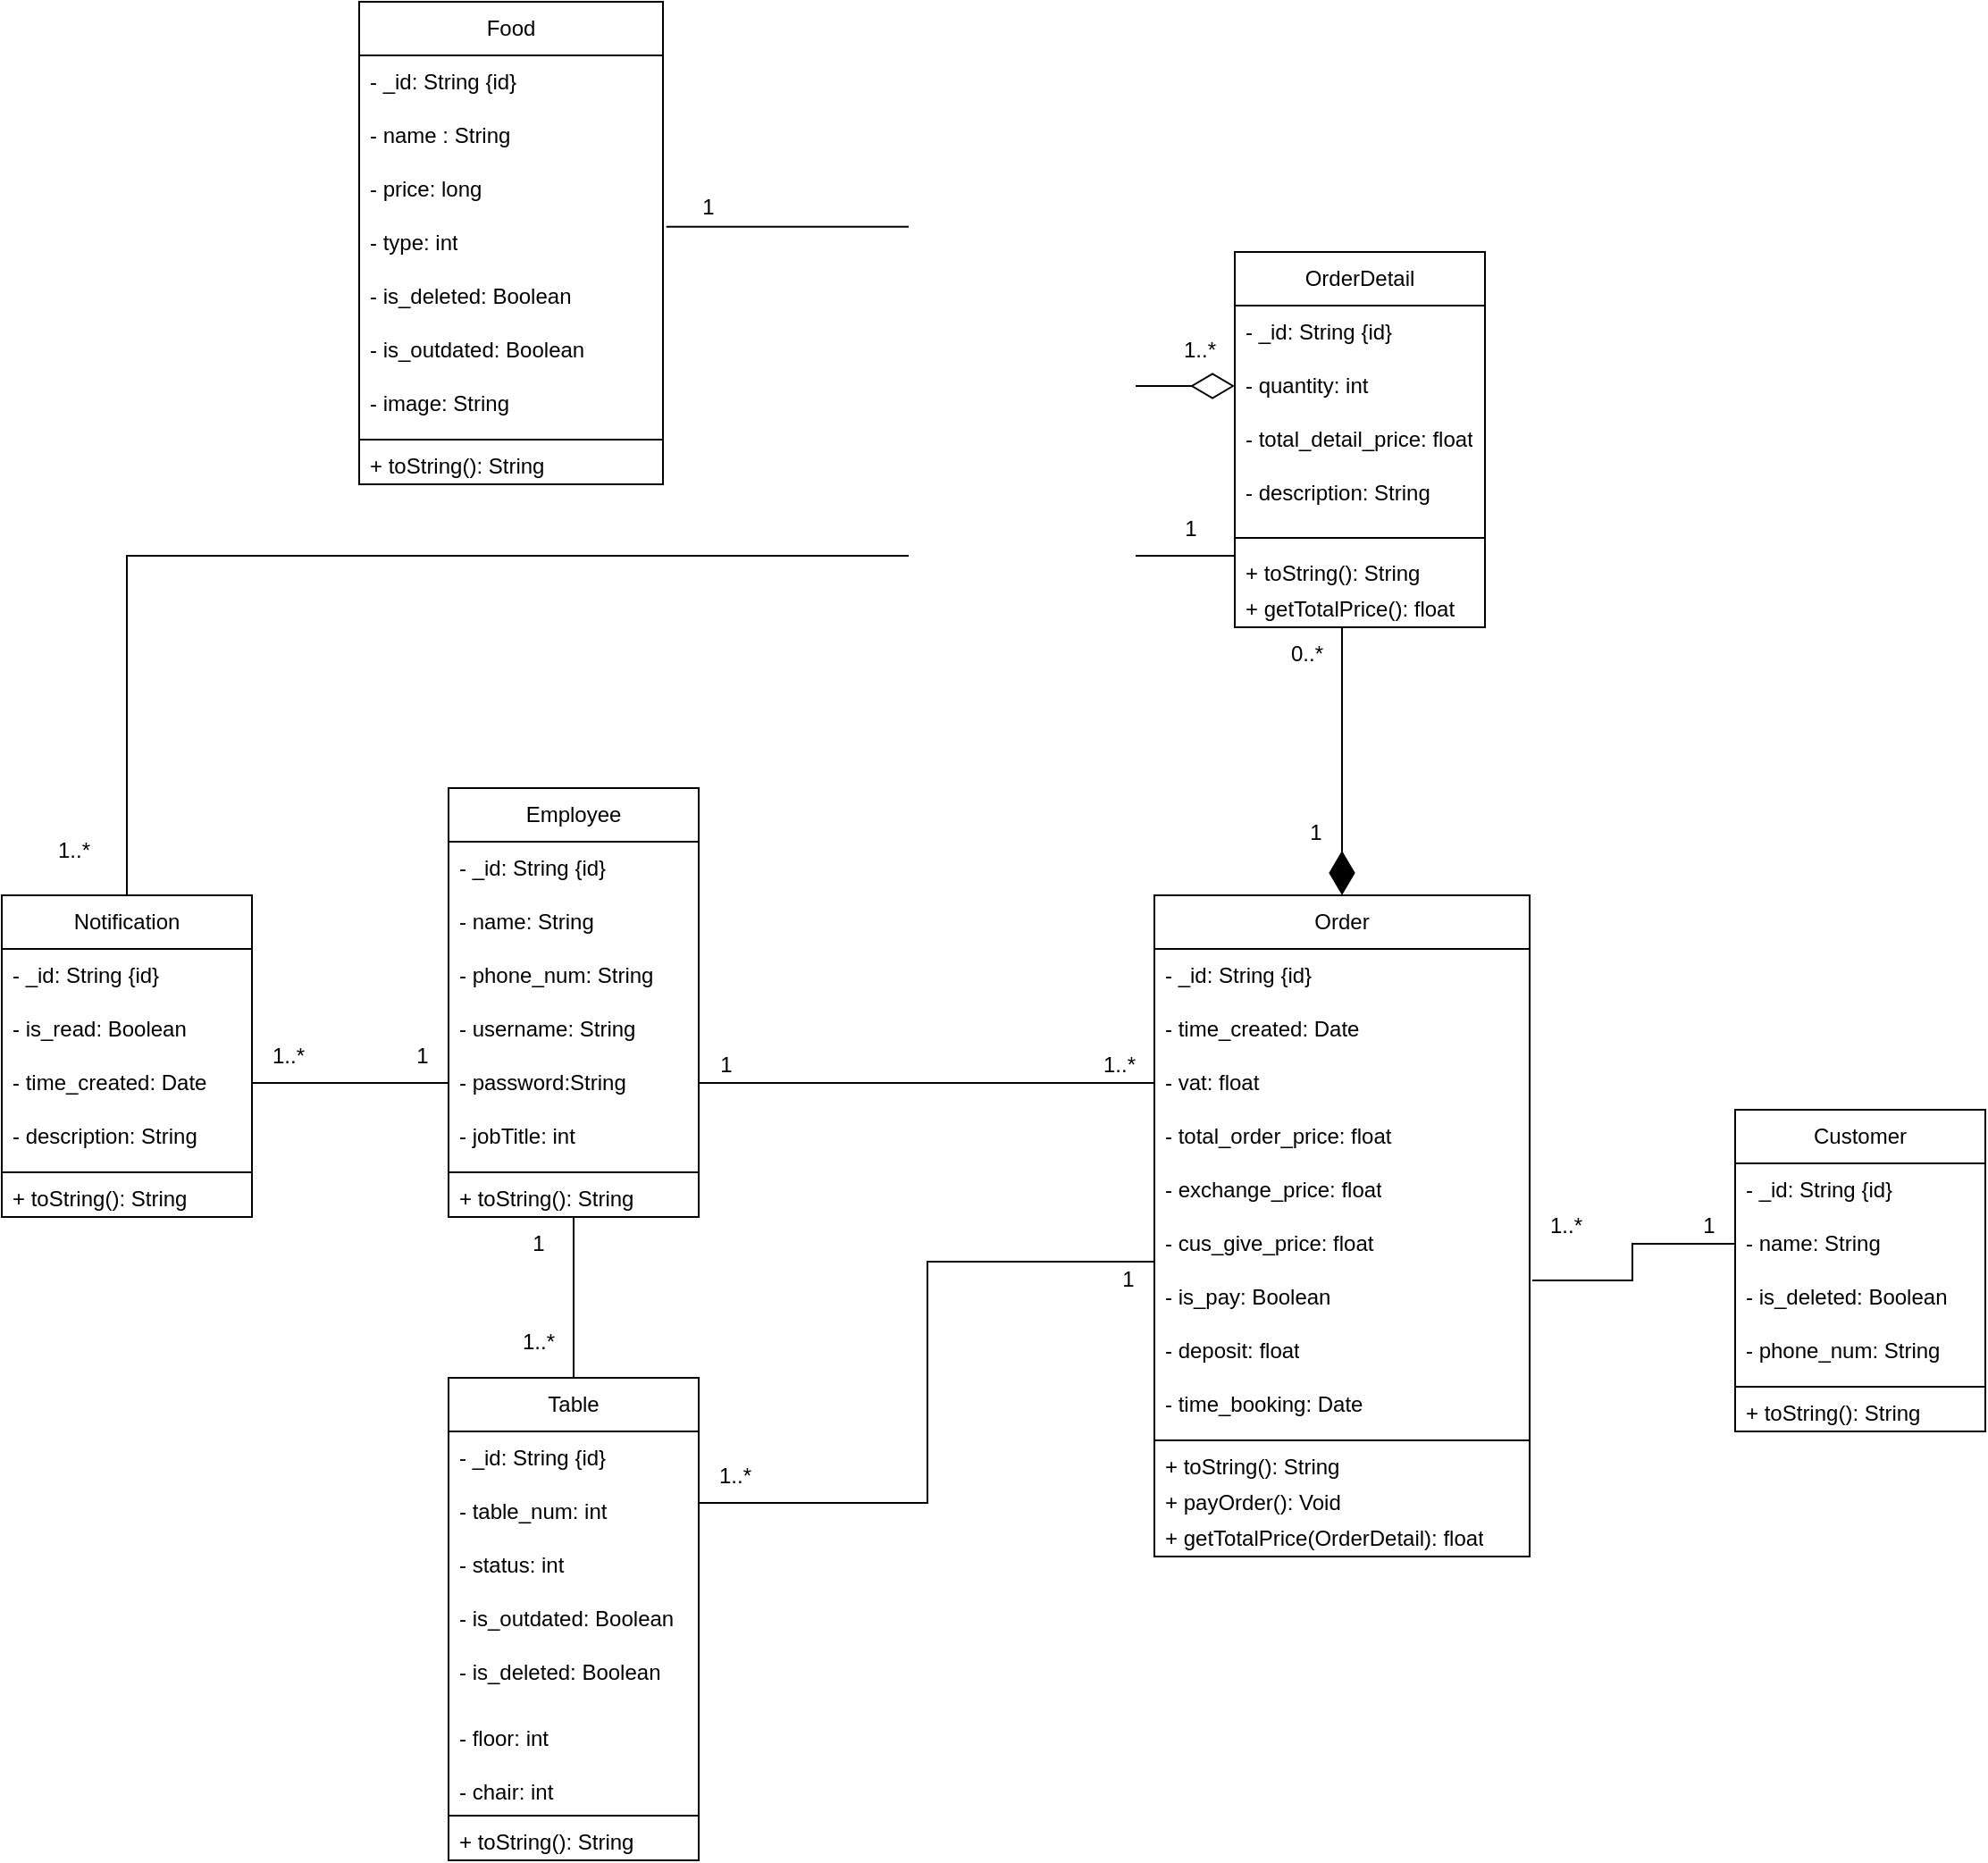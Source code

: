 <mxfile version="21.3.2" type="github">
  <diagram id="MoB5xcONRTag6QHiS8JQ" name="Trang-1">
    <mxGraphModel dx="1809" dy="1681" grid="1" gridSize="10" guides="1" tooltips="1" connect="1" arrows="1" fold="1" page="1" pageScale="1" pageWidth="827" pageHeight="1169" math="0" shadow="0">
      <root>
        <mxCell id="0" />
        <mxCell id="1" parent="0" />
        <mxCell id="XZR0W7OCzgFN0sy-33Ag-143" value="Employee" style="swimlane;fontStyle=0;childLayout=stackLayout;horizontal=1;startSize=30;horizontalStack=0;resizeParent=1;resizeParentMax=0;resizeLast=0;collapsible=1;marginBottom=0;whiteSpace=wrap;html=1;" parent="1" vertex="1">
          <mxGeometry x="-150" y="390" width="140" height="240" as="geometry" />
        </mxCell>
        <mxCell id="rQ49Np6XflU9lSzwcPp8-16" value="- _id: String {id}" style="text;strokeColor=none;fillColor=none;align=left;verticalAlign=middle;spacingLeft=4;spacingRight=4;overflow=hidden;points=[[0,0.5],[1,0.5]];portConstraint=eastwest;rotatable=0;whiteSpace=wrap;html=1;" parent="XZR0W7OCzgFN0sy-33Ag-143" vertex="1">
          <mxGeometry y="30" width="140" height="30" as="geometry" />
        </mxCell>
        <mxCell id="XZR0W7OCzgFN0sy-33Ag-144" value="- name: String" style="text;strokeColor=none;fillColor=none;align=left;verticalAlign=middle;spacingLeft=4;spacingRight=4;overflow=hidden;points=[[0,0.5],[1,0.5]];portConstraint=eastwest;rotatable=0;whiteSpace=wrap;html=1;" parent="XZR0W7OCzgFN0sy-33Ag-143" vertex="1">
          <mxGeometry y="60" width="140" height="30" as="geometry" />
        </mxCell>
        <mxCell id="XZR0W7OCzgFN0sy-33Ag-145" value="- phone_num: String" style="text;strokeColor=none;fillColor=none;align=left;verticalAlign=middle;spacingLeft=4;spacingRight=4;overflow=hidden;points=[[0,0.5],[1,0.5]];portConstraint=eastwest;rotatable=0;whiteSpace=wrap;html=1;" parent="XZR0W7OCzgFN0sy-33Ag-143" vertex="1">
          <mxGeometry y="90" width="140" height="30" as="geometry" />
        </mxCell>
        <mxCell id="XZR0W7OCzgFN0sy-33Ag-146" value="- username: String" style="text;strokeColor=none;fillColor=none;align=left;verticalAlign=middle;spacingLeft=4;spacingRight=4;overflow=hidden;points=[[0,0.5],[1,0.5]];portConstraint=eastwest;rotatable=0;whiteSpace=wrap;html=1;" parent="XZR0W7OCzgFN0sy-33Ag-143" vertex="1">
          <mxGeometry y="120" width="140" height="30" as="geometry" />
        </mxCell>
        <mxCell id="XZR0W7OCzgFN0sy-33Ag-147" value="- password:String" style="text;strokeColor=none;fillColor=none;align=left;verticalAlign=middle;spacingLeft=4;spacingRight=4;overflow=hidden;points=[[0,0.5],[1,0.5]];portConstraint=eastwest;rotatable=0;whiteSpace=wrap;html=1;" parent="XZR0W7OCzgFN0sy-33Ag-143" vertex="1">
          <mxGeometry y="150" width="140" height="30" as="geometry" />
        </mxCell>
        <mxCell id="XZR0W7OCzgFN0sy-33Ag-148" value="- jobTitle: int" style="text;strokeColor=none;fillColor=none;align=left;verticalAlign=middle;spacingLeft=4;spacingRight=4;overflow=hidden;points=[[0,0.5],[1,0.5]];portConstraint=eastwest;rotatable=0;whiteSpace=wrap;html=1;" parent="XZR0W7OCzgFN0sy-33Ag-143" vertex="1">
          <mxGeometry y="180" width="140" height="30" as="geometry" />
        </mxCell>
        <mxCell id="XZR0W7OCzgFN0sy-33Ag-149" value="" style="line;html=1;strokeWidth=1;align=left;verticalAlign=middle;spacingTop=-1;spacingLeft=3;spacingRight=3;rotatable=0;labelPosition=right;points=[];portConstraint=eastwest;" parent="XZR0W7OCzgFN0sy-33Ag-143" vertex="1">
          <mxGeometry y="210" width="140" height="10" as="geometry" />
        </mxCell>
        <mxCell id="rQ49Np6XflU9lSzwcPp8-10" value="+ toString(): String" style="text;strokeColor=none;fillColor=none;align=left;verticalAlign=middle;spacingLeft=4;spacingRight=4;overflow=hidden;points=[[0,0.5],[1,0.5]];portConstraint=eastwest;rotatable=0;whiteSpace=wrap;html=1;" parent="XZR0W7OCzgFN0sy-33Ag-143" vertex="1">
          <mxGeometry y="220" width="140" height="20" as="geometry" />
        </mxCell>
        <mxCell id="XZR0W7OCzgFN0sy-33Ag-150" value="Food" style="swimlane;fontStyle=0;childLayout=stackLayout;horizontal=1;startSize=30;horizontalStack=0;resizeParent=1;resizeParentMax=0;resizeLast=0;collapsible=1;marginBottom=0;whiteSpace=wrap;html=1;" parent="1" vertex="1">
          <mxGeometry x="-200" y="-50" width="170" height="270" as="geometry" />
        </mxCell>
        <mxCell id="rQ49Np6XflU9lSzwcPp8-1" value="- _id: String {id}" style="text;strokeColor=none;fillColor=none;align=left;verticalAlign=middle;spacingLeft=4;spacingRight=4;overflow=hidden;points=[[0,0.5],[1,0.5]];portConstraint=eastwest;rotatable=0;whiteSpace=wrap;html=1;" parent="XZR0W7OCzgFN0sy-33Ag-150" vertex="1">
          <mxGeometry y="30" width="170" height="30" as="geometry" />
        </mxCell>
        <mxCell id="XZR0W7OCzgFN0sy-33Ag-151" value="- name : String" style="text;strokeColor=none;fillColor=none;align=left;verticalAlign=middle;spacingLeft=4;spacingRight=4;overflow=hidden;points=[[0,0.5],[1,0.5]];portConstraint=eastwest;rotatable=0;whiteSpace=wrap;html=1;" parent="XZR0W7OCzgFN0sy-33Ag-150" vertex="1">
          <mxGeometry y="60" width="170" height="30" as="geometry" />
        </mxCell>
        <mxCell id="XZR0W7OCzgFN0sy-33Ag-152" value="- price: long" style="text;strokeColor=none;fillColor=none;align=left;verticalAlign=middle;spacingLeft=4;spacingRight=4;overflow=hidden;points=[[0,0.5],[1,0.5]];portConstraint=eastwest;rotatable=0;whiteSpace=wrap;html=1;" parent="XZR0W7OCzgFN0sy-33Ag-150" vertex="1">
          <mxGeometry y="90" width="170" height="30" as="geometry" />
        </mxCell>
        <mxCell id="XZR0W7OCzgFN0sy-33Ag-153" value="- type: int" style="text;strokeColor=none;fillColor=none;align=left;verticalAlign=middle;spacingLeft=4;spacingRight=4;overflow=hidden;points=[[0,0.5],[1,0.5]];portConstraint=eastwest;rotatable=0;whiteSpace=wrap;html=1;" parent="XZR0W7OCzgFN0sy-33Ag-150" vertex="1">
          <mxGeometry y="120" width="170" height="30" as="geometry" />
        </mxCell>
        <mxCell id="YGlCRlCCzblNyrzCv9jm-4" value="- is_deleted: Boolean&lt;br&gt;" style="text;strokeColor=none;fillColor=none;align=left;verticalAlign=middle;spacingLeft=4;spacingRight=4;overflow=hidden;points=[[0,0.5],[1,0.5]];portConstraint=eastwest;rotatable=0;whiteSpace=wrap;html=1;" vertex="1" parent="XZR0W7OCzgFN0sy-33Ag-150">
          <mxGeometry y="150" width="170" height="30" as="geometry" />
        </mxCell>
        <mxCell id="YGlCRlCCzblNyrzCv9jm-3" value="- is_outdated: Boolean" style="text;strokeColor=none;fillColor=none;align=left;verticalAlign=middle;spacingLeft=4;spacingRight=4;overflow=hidden;points=[[0,0.5],[1,0.5]];portConstraint=eastwest;rotatable=0;whiteSpace=wrap;html=1;" vertex="1" parent="XZR0W7OCzgFN0sy-33Ag-150">
          <mxGeometry y="180" width="170" height="30" as="geometry" />
        </mxCell>
        <mxCell id="XZR0W7OCzgFN0sy-33Ag-154" value="- image: String" style="text;strokeColor=none;fillColor=none;align=left;verticalAlign=middle;spacingLeft=4;spacingRight=4;overflow=hidden;points=[[0,0.5],[1,0.5]];portConstraint=eastwest;rotatable=0;whiteSpace=wrap;html=1;" parent="XZR0W7OCzgFN0sy-33Ag-150" vertex="1">
          <mxGeometry y="210" width="170" height="30" as="geometry" />
        </mxCell>
        <mxCell id="XZR0W7OCzgFN0sy-33Ag-156" value="" style="line;html=1;strokeWidth=1;align=left;verticalAlign=middle;spacingTop=-1;spacingLeft=3;spacingRight=3;rotatable=0;labelPosition=right;points=[];portConstraint=eastwest;" parent="XZR0W7OCzgFN0sy-33Ag-150" vertex="1">
          <mxGeometry y="240" width="170" height="10" as="geometry" />
        </mxCell>
        <mxCell id="rQ49Np6XflU9lSzwcPp8-2" value="+ toString(): String" style="text;strokeColor=none;fillColor=none;align=left;verticalAlign=middle;spacingLeft=4;spacingRight=4;overflow=hidden;points=[[0,0.5],[1,0.5]];portConstraint=eastwest;rotatable=0;whiteSpace=wrap;html=1;" parent="XZR0W7OCzgFN0sy-33Ag-150" vertex="1">
          <mxGeometry y="250" width="170" height="20" as="geometry" />
        </mxCell>
        <mxCell id="XZR0W7OCzgFN0sy-33Ag-157" value="Order" style="swimlane;fontStyle=0;childLayout=stackLayout;horizontal=1;startSize=30;horizontalStack=0;resizeParent=1;resizeParentMax=0;resizeLast=0;collapsible=1;marginBottom=0;whiteSpace=wrap;html=1;" parent="1" vertex="1">
          <mxGeometry x="245" y="450" width="210" height="370" as="geometry" />
        </mxCell>
        <mxCell id="rQ49Np6XflU9lSzwcPp8-17" value="- _id: String {id}" style="text;strokeColor=none;fillColor=none;align=left;verticalAlign=middle;spacingLeft=4;spacingRight=4;overflow=hidden;points=[[0,0.5],[1,0.5]];portConstraint=eastwest;rotatable=0;whiteSpace=wrap;html=1;" parent="XZR0W7OCzgFN0sy-33Ag-157" vertex="1">
          <mxGeometry y="30" width="210" height="30" as="geometry" />
        </mxCell>
        <mxCell id="XZR0W7OCzgFN0sy-33Ag-158" value="- time_created: Date" style="text;strokeColor=none;fillColor=none;align=left;verticalAlign=middle;spacingLeft=4;spacingRight=4;overflow=hidden;points=[[0,0.5],[1,0.5]];portConstraint=eastwest;rotatable=0;whiteSpace=wrap;html=1;" parent="XZR0W7OCzgFN0sy-33Ag-157" vertex="1">
          <mxGeometry y="60" width="210" height="30" as="geometry" />
        </mxCell>
        <mxCell id="XZR0W7OCzgFN0sy-33Ag-159" value="- vat: float" style="text;strokeColor=none;fillColor=none;align=left;verticalAlign=middle;spacingLeft=4;spacingRight=4;overflow=hidden;points=[[0,0.5],[1,0.5]];portConstraint=eastwest;rotatable=0;whiteSpace=wrap;html=1;" parent="XZR0W7OCzgFN0sy-33Ag-157" vertex="1">
          <mxGeometry y="90" width="210" height="30" as="geometry" />
        </mxCell>
        <mxCell id="XZR0W7OCzgFN0sy-33Ag-160" value="- total_order_price: float" style="text;strokeColor=none;fillColor=none;align=left;verticalAlign=middle;spacingLeft=4;spacingRight=4;overflow=hidden;points=[[0,0.5],[1,0.5]];portConstraint=eastwest;rotatable=0;whiteSpace=wrap;html=1;" parent="XZR0W7OCzgFN0sy-33Ag-157" vertex="1">
          <mxGeometry y="120" width="210" height="30" as="geometry" />
        </mxCell>
        <mxCell id="XZR0W7OCzgFN0sy-33Ag-161" value="- exchange_price: float" style="text;strokeColor=none;fillColor=none;align=left;verticalAlign=middle;spacingLeft=4;spacingRight=4;overflow=hidden;points=[[0,0.5],[1,0.5]];portConstraint=eastwest;rotatable=0;whiteSpace=wrap;html=1;" parent="XZR0W7OCzgFN0sy-33Ag-157" vertex="1">
          <mxGeometry y="150" width="210" height="30" as="geometry" />
        </mxCell>
        <mxCell id="XZR0W7OCzgFN0sy-33Ag-163" value="- cus_give_price: float" style="text;strokeColor=none;fillColor=none;align=left;verticalAlign=middle;spacingLeft=4;spacingRight=4;overflow=hidden;points=[[0,0.5],[1,0.5]];portConstraint=eastwest;rotatable=0;whiteSpace=wrap;html=1;" parent="XZR0W7OCzgFN0sy-33Ag-157" vertex="1">
          <mxGeometry y="180" width="210" height="30" as="geometry" />
        </mxCell>
        <mxCell id="XZR0W7OCzgFN0sy-33Ag-164" value="- is_pay: Boolean" style="text;strokeColor=none;fillColor=none;align=left;verticalAlign=middle;spacingLeft=4;spacingRight=4;overflow=hidden;points=[[0,0.5],[1,0.5]];portConstraint=eastwest;rotatable=0;whiteSpace=wrap;html=1;" parent="XZR0W7OCzgFN0sy-33Ag-157" vertex="1">
          <mxGeometry y="210" width="210" height="30" as="geometry" />
        </mxCell>
        <mxCell id="XZR0W7OCzgFN0sy-33Ag-165" value="- deposit: float" style="text;strokeColor=none;fillColor=none;align=left;verticalAlign=middle;spacingLeft=4;spacingRight=4;overflow=hidden;points=[[0,0.5],[1,0.5]];portConstraint=eastwest;rotatable=0;whiteSpace=wrap;html=1;" parent="XZR0W7OCzgFN0sy-33Ag-157" vertex="1">
          <mxGeometry y="240" width="210" height="30" as="geometry" />
        </mxCell>
        <mxCell id="XZR0W7OCzgFN0sy-33Ag-166" value="- time_booking: Date" style="text;strokeColor=none;fillColor=none;align=left;verticalAlign=middle;spacingLeft=4;spacingRight=4;overflow=hidden;points=[[0,0.5],[1,0.5]];portConstraint=eastwest;rotatable=0;whiteSpace=wrap;html=1;" parent="XZR0W7OCzgFN0sy-33Ag-157" vertex="1">
          <mxGeometry y="270" width="210" height="30" as="geometry" />
        </mxCell>
        <mxCell id="XZR0W7OCzgFN0sy-33Ag-167" value="" style="line;html=1;strokeWidth=1;align=left;verticalAlign=middle;spacingTop=-1;spacingLeft=3;spacingRight=3;rotatable=0;labelPosition=right;points=[];portConstraint=eastwest;" parent="XZR0W7OCzgFN0sy-33Ag-157" vertex="1">
          <mxGeometry y="300" width="210" height="10" as="geometry" />
        </mxCell>
        <mxCell id="rQ49Np6XflU9lSzwcPp8-20" value="+ toString(): String" style="text;strokeColor=none;fillColor=none;align=left;verticalAlign=middle;spacingLeft=4;spacingRight=4;overflow=hidden;points=[[0,0.5],[1,0.5]];portConstraint=eastwest;rotatable=0;whiteSpace=wrap;html=1;" parent="XZR0W7OCzgFN0sy-33Ag-157" vertex="1">
          <mxGeometry y="310" width="210" height="20" as="geometry" />
        </mxCell>
        <mxCell id="rQ49Np6XflU9lSzwcPp8-12" value="+ payOrder&lt;span style=&quot;background-color: initial;&quot;&gt;(): Void&lt;/span&gt;" style="text;strokeColor=none;fillColor=none;align=left;verticalAlign=middle;spacingLeft=4;spacingRight=4;overflow=hidden;points=[[0,0.5],[1,0.5]];portConstraint=eastwest;rotatable=0;whiteSpace=wrap;html=1;" parent="XZR0W7OCzgFN0sy-33Ag-157" vertex="1">
          <mxGeometry y="330" width="210" height="20" as="geometry" />
        </mxCell>
        <mxCell id="rQ49Np6XflU9lSzwcPp8-22" value="+ getTotalPrice(OrderDetail): float" style="text;strokeColor=none;fillColor=none;align=left;verticalAlign=middle;spacingLeft=4;spacingRight=4;overflow=hidden;points=[[0,0.5],[1,0.5]];portConstraint=eastwest;rotatable=0;whiteSpace=wrap;html=1;" parent="XZR0W7OCzgFN0sy-33Ag-157" vertex="1">
          <mxGeometry y="350" width="210" height="20" as="geometry" />
        </mxCell>
        <mxCell id="XZR0W7OCzgFN0sy-33Ag-168" value="OrderDetail" style="swimlane;fontStyle=0;childLayout=stackLayout;horizontal=1;startSize=30;horizontalStack=0;resizeParent=1;resizeParentMax=0;resizeLast=0;collapsible=1;marginBottom=0;whiteSpace=wrap;html=1;" parent="1" vertex="1">
          <mxGeometry x="290" y="90" width="140" height="210" as="geometry" />
        </mxCell>
        <mxCell id="rQ49Np6XflU9lSzwcPp8-14" value="- _id: String {id}" style="text;strokeColor=none;fillColor=none;align=left;verticalAlign=middle;spacingLeft=4;spacingRight=4;overflow=hidden;points=[[0,0.5],[1,0.5]];portConstraint=eastwest;rotatable=0;whiteSpace=wrap;html=1;" parent="XZR0W7OCzgFN0sy-33Ag-168" vertex="1">
          <mxGeometry y="30" width="140" height="30" as="geometry" />
        </mxCell>
        <mxCell id="XZR0W7OCzgFN0sy-33Ag-169" value="- quantity: int" style="text;strokeColor=none;fillColor=none;align=left;verticalAlign=middle;spacingLeft=4;spacingRight=4;overflow=hidden;points=[[0,0.5],[1,0.5]];portConstraint=eastwest;rotatable=0;whiteSpace=wrap;html=1;" parent="XZR0W7OCzgFN0sy-33Ag-168" vertex="1">
          <mxGeometry y="60" width="140" height="30" as="geometry" />
        </mxCell>
        <mxCell id="XZR0W7OCzgFN0sy-33Ag-170" value="- total_detail_price: float" style="text;strokeColor=none;fillColor=none;align=left;verticalAlign=middle;spacingLeft=4;spacingRight=4;overflow=hidden;points=[[0,0.5],[1,0.5]];portConstraint=eastwest;rotatable=0;whiteSpace=wrap;html=1;" parent="XZR0W7OCzgFN0sy-33Ag-168" vertex="1">
          <mxGeometry y="90" width="140" height="30" as="geometry" />
        </mxCell>
        <mxCell id="XZR0W7OCzgFN0sy-33Ag-155" value="- description: String" style="text;strokeColor=none;fillColor=none;align=left;verticalAlign=middle;spacingLeft=4;spacingRight=4;overflow=hidden;points=[[0,0.5],[1,0.5]];portConstraint=eastwest;rotatable=0;whiteSpace=wrap;html=1;" parent="XZR0W7OCzgFN0sy-33Ag-168" vertex="1">
          <mxGeometry y="120" width="140" height="30" as="geometry" />
        </mxCell>
        <mxCell id="XZR0W7OCzgFN0sy-33Ag-172" value="" style="line;html=1;strokeWidth=1;align=left;verticalAlign=middle;spacingTop=-1;spacingLeft=3;spacingRight=3;rotatable=0;labelPosition=right;points=[];portConstraint=eastwest;" parent="XZR0W7OCzgFN0sy-33Ag-168" vertex="1">
          <mxGeometry y="150" width="140" height="20" as="geometry" />
        </mxCell>
        <mxCell id="rQ49Np6XflU9lSzwcPp8-7" value="+ toString(): String" style="text;strokeColor=none;fillColor=none;align=left;verticalAlign=middle;spacingLeft=4;spacingRight=4;overflow=hidden;points=[[0,0.5],[1,0.5]];portConstraint=eastwest;rotatable=0;whiteSpace=wrap;html=1;" parent="XZR0W7OCzgFN0sy-33Ag-168" vertex="1">
          <mxGeometry y="170" width="140" height="20" as="geometry" />
        </mxCell>
        <mxCell id="rQ49Np6XflU9lSzwcPp8-21" value="+ getTotalPrice(): float" style="text;strokeColor=none;fillColor=none;align=left;verticalAlign=middle;spacingLeft=4;spacingRight=4;overflow=hidden;points=[[0,0.5],[1,0.5]];portConstraint=eastwest;rotatable=0;whiteSpace=wrap;html=1;" parent="XZR0W7OCzgFN0sy-33Ag-168" vertex="1">
          <mxGeometry y="190" width="140" height="20" as="geometry" />
        </mxCell>
        <mxCell id="XZR0W7OCzgFN0sy-33Ag-174" style="edgeStyle=orthogonalEdgeStyle;rounded=0;orthogonalLoop=1;jettySize=auto;html=1;entryX=0.5;entryY=0;entryDx=0;entryDy=0;endArrow=diamondThin;endFill=1;exitX=0.5;exitY=1;exitDx=0;exitDy=0;endSize=22;jumpSize=2;" parent="1" source="XZR0W7OCzgFN0sy-33Ag-168" target="XZR0W7OCzgFN0sy-33Ag-157" edge="1">
          <mxGeometry relative="1" as="geometry">
            <mxPoint x="200" y="280" as="sourcePoint" />
            <Array as="points">
              <mxPoint x="350" y="300" />
            </Array>
          </mxGeometry>
        </mxCell>
        <mxCell id="XZR0W7OCzgFN0sy-33Ag-176" value="Customer" style="swimlane;fontStyle=0;childLayout=stackLayout;horizontal=1;startSize=30;horizontalStack=0;resizeParent=1;resizeParentMax=0;resizeLast=0;collapsible=1;marginBottom=0;whiteSpace=wrap;html=1;" parent="1" vertex="1">
          <mxGeometry x="570" y="570" width="140" height="180" as="geometry">
            <mxRectangle x="390" y="380" width="70" height="30" as="alternateBounds" />
          </mxGeometry>
        </mxCell>
        <mxCell id="rQ49Np6XflU9lSzwcPp8-19" value="- _id: String {id}" style="text;strokeColor=none;fillColor=none;align=left;verticalAlign=middle;spacingLeft=4;spacingRight=4;overflow=hidden;points=[[0,0.5],[1,0.5]];portConstraint=eastwest;rotatable=0;whiteSpace=wrap;html=1;" parent="XZR0W7OCzgFN0sy-33Ag-176" vertex="1">
          <mxGeometry y="30" width="140" height="30" as="geometry" />
        </mxCell>
        <mxCell id="XZR0W7OCzgFN0sy-33Ag-177" value="- name: String" style="text;strokeColor=none;fillColor=none;align=left;verticalAlign=middle;spacingLeft=4;spacingRight=4;overflow=hidden;points=[[0,0.5],[1,0.5]];portConstraint=eastwest;rotatable=0;whiteSpace=wrap;html=1;" parent="XZR0W7OCzgFN0sy-33Ag-176" vertex="1">
          <mxGeometry y="60" width="140" height="30" as="geometry" />
        </mxCell>
        <mxCell id="YGlCRlCCzblNyrzCv9jm-1" value="- is_deleted: Boolean&lt;br&gt;" style="text;strokeColor=none;fillColor=none;align=left;verticalAlign=middle;spacingLeft=4;spacingRight=4;overflow=hidden;points=[[0,0.5],[1,0.5]];portConstraint=eastwest;rotatable=0;whiteSpace=wrap;html=1;" vertex="1" parent="XZR0W7OCzgFN0sy-33Ag-176">
          <mxGeometry y="90" width="140" height="30" as="geometry" />
        </mxCell>
        <mxCell id="XZR0W7OCzgFN0sy-33Ag-178" value="- phone_num: String" style="text;strokeColor=none;fillColor=none;align=left;verticalAlign=middle;spacingLeft=4;spacingRight=4;overflow=hidden;points=[[0,0.5],[1,0.5]];portConstraint=eastwest;rotatable=0;whiteSpace=wrap;html=1;" parent="XZR0W7OCzgFN0sy-33Ag-176" vertex="1">
          <mxGeometry y="120" width="140" height="30" as="geometry" />
        </mxCell>
        <mxCell id="XZR0W7OCzgFN0sy-33Ag-179" value="" style="line;html=1;strokeWidth=1;align=left;verticalAlign=middle;spacingTop=-1;spacingLeft=3;spacingRight=3;rotatable=0;labelPosition=right;points=[];portConstraint=eastwest;" parent="XZR0W7OCzgFN0sy-33Ag-176" vertex="1">
          <mxGeometry y="150" width="140" height="10" as="geometry" />
        </mxCell>
        <mxCell id="rQ49Np6XflU9lSzwcPp8-13" value="+ toString(): String" style="text;strokeColor=none;fillColor=none;align=left;verticalAlign=middle;spacingLeft=4;spacingRight=4;overflow=hidden;points=[[0,0.5],[1,0.5]];portConstraint=eastwest;rotatable=0;whiteSpace=wrap;html=1;" parent="XZR0W7OCzgFN0sy-33Ag-176" vertex="1">
          <mxGeometry y="160" width="140" height="20" as="geometry" />
        </mxCell>
        <mxCell id="XZR0W7OCzgFN0sy-33Ag-181" value="1..*" style="text;html=1;align=center;verticalAlign=middle;resizable=0;points=[];autosize=1;strokeColor=none;fillColor=none;" parent="1" vertex="1">
          <mxGeometry x="250" y="130" width="40" height="30" as="geometry" />
        </mxCell>
        <mxCell id="XZR0W7OCzgFN0sy-33Ag-182" value="1" style="text;html=1;align=center;verticalAlign=middle;resizable=0;points=[];autosize=1;strokeColor=none;fillColor=none;" parent="1" vertex="1">
          <mxGeometry x="320" y="400" width="30" height="30" as="geometry" />
        </mxCell>
        <mxCell id="XZR0W7OCzgFN0sy-33Ag-183" value="0..*" style="text;html=1;align=center;verticalAlign=middle;resizable=0;points=[];autosize=1;strokeColor=none;fillColor=none;" parent="1" vertex="1">
          <mxGeometry x="310" y="300" width="40" height="30" as="geometry" />
        </mxCell>
        <mxCell id="XZR0W7OCzgFN0sy-33Ag-185" value="1" style="text;html=1;align=center;verticalAlign=middle;resizable=0;points=[];autosize=1;strokeColor=none;fillColor=none;" parent="1" vertex="1">
          <mxGeometry x="540" y="620" width="30" height="30" as="geometry" />
        </mxCell>
        <mxCell id="XZR0W7OCzgFN0sy-33Ag-186" value="1..*" style="text;html=1;align=center;verticalAlign=middle;resizable=0;points=[];autosize=1;strokeColor=none;fillColor=none;" parent="1" vertex="1">
          <mxGeometry x="455" y="620" width="40" height="30" as="geometry" />
        </mxCell>
        <mxCell id="XZR0W7OCzgFN0sy-33Ag-187" value="1" style="text;html=1;align=center;verticalAlign=middle;resizable=0;points=[];autosize=1;strokeColor=none;fillColor=none;" parent="1" vertex="1">
          <mxGeometry x="-10" y="530" width="30" height="30" as="geometry" />
        </mxCell>
        <mxCell id="XZR0W7OCzgFN0sy-33Ag-188" value="1..*" style="text;html=1;align=center;verticalAlign=middle;resizable=0;points=[];autosize=1;strokeColor=none;fillColor=none;" parent="1" vertex="1">
          <mxGeometry x="205" y="530" width="40" height="30" as="geometry" />
        </mxCell>
        <mxCell id="XZR0W7OCzgFN0sy-33Ag-189" value="1" style="text;html=1;align=center;verticalAlign=middle;resizable=0;points=[];autosize=1;strokeColor=none;fillColor=none;" parent="1" vertex="1">
          <mxGeometry x="-115" y="630" width="30" height="30" as="geometry" />
        </mxCell>
        <mxCell id="XZR0W7OCzgFN0sy-33Ag-190" value="1..*" style="text;html=1;align=center;verticalAlign=middle;resizable=0;points=[];autosize=1;strokeColor=none;fillColor=none;" parent="1" vertex="1">
          <mxGeometry x="-10" y="760" width="40" height="30" as="geometry" />
        </mxCell>
        <mxCell id="fzbj4GQqr8qXD95C3DJ8-1" style="edgeStyle=orthogonalEdgeStyle;rounded=0;orthogonalLoop=1;jettySize=auto;html=1;exitX=0.5;exitY=0;exitDx=0;exitDy=0;entryX=0.5;entryY=1;entryDx=0;entryDy=0;endArrow=none;endFill=0;" parent="1" source="XZR0W7OCzgFN0sy-33Ag-192" target="XZR0W7OCzgFN0sy-33Ag-143" edge="1">
          <mxGeometry relative="1" as="geometry" />
        </mxCell>
        <mxCell id="XZR0W7OCzgFN0sy-33Ag-192" value="Table" style="swimlane;fontStyle=0;childLayout=stackLayout;horizontal=1;startSize=30;horizontalStack=0;resizeParent=1;resizeParentMax=0;resizeLast=0;collapsible=1;marginBottom=0;whiteSpace=wrap;html=1;" parent="1" vertex="1">
          <mxGeometry x="-150" y="720" width="140" height="270" as="geometry">
            <mxRectangle x="390" y="380" width="70" height="30" as="alternateBounds" />
          </mxGeometry>
        </mxCell>
        <mxCell id="rQ49Np6XflU9lSzwcPp8-18" value="- _id: String {id}" style="text;strokeColor=none;fillColor=none;align=left;verticalAlign=middle;spacingLeft=4;spacingRight=4;overflow=hidden;points=[[0,0.5],[1,0.5]];portConstraint=eastwest;rotatable=0;whiteSpace=wrap;html=1;" parent="XZR0W7OCzgFN0sy-33Ag-192" vertex="1">
          <mxGeometry y="30" width="140" height="30" as="geometry" />
        </mxCell>
        <mxCell id="XZR0W7OCzgFN0sy-33Ag-193" value="- table_num: int" style="text;strokeColor=none;fillColor=none;align=left;verticalAlign=middle;spacingLeft=4;spacingRight=4;overflow=hidden;points=[[0,0.5],[1,0.5]];portConstraint=eastwest;rotatable=0;whiteSpace=wrap;html=1;" parent="XZR0W7OCzgFN0sy-33Ag-192" vertex="1">
          <mxGeometry y="60" width="140" height="30" as="geometry" />
        </mxCell>
        <mxCell id="XZR0W7OCzgFN0sy-33Ag-194" value="- status: int" style="text;strokeColor=none;fillColor=none;align=left;verticalAlign=middle;spacingLeft=4;spacingRight=4;overflow=hidden;points=[[0,0.5],[1,0.5]];portConstraint=eastwest;rotatable=0;whiteSpace=wrap;html=1;" parent="XZR0W7OCzgFN0sy-33Ag-192" vertex="1">
          <mxGeometry y="90" width="140" height="30" as="geometry" />
        </mxCell>
        <mxCell id="YGlCRlCCzblNyrzCv9jm-5" value="- is_outdated: Boolean" style="text;strokeColor=none;fillColor=none;align=left;verticalAlign=middle;spacingLeft=4;spacingRight=4;overflow=hidden;points=[[0,0.5],[1,0.5]];portConstraint=eastwest;rotatable=0;whiteSpace=wrap;html=1;" vertex="1" parent="XZR0W7OCzgFN0sy-33Ag-192">
          <mxGeometry y="120" width="140" height="30" as="geometry" />
        </mxCell>
        <mxCell id="YGlCRlCCzblNyrzCv9jm-6" value="- is_deleted: Boolean" style="text;strokeColor=none;fillColor=none;align=left;verticalAlign=middle;spacingLeft=4;spacingRight=4;overflow=hidden;points=[[0,0.5],[1,0.5]];portConstraint=eastwest;rotatable=0;whiteSpace=wrap;html=1;" vertex="1" parent="XZR0W7OCzgFN0sy-33Ag-192">
          <mxGeometry y="150" width="140" height="30" as="geometry" />
        </mxCell>
        <mxCell id="XZR0W7OCzgFN0sy-33Ag-195" value="&lt;p data-pm-slice=&quot;1 1 []&quot;&gt;- floor: int&lt;/p&gt;" style="text;strokeColor=none;fillColor=none;align=left;verticalAlign=middle;spacingLeft=4;spacingRight=4;overflow=hidden;points=[[0,0.5],[1,0.5]];portConstraint=eastwest;rotatable=0;whiteSpace=wrap;html=1;" parent="XZR0W7OCzgFN0sy-33Ag-192" vertex="1">
          <mxGeometry y="180" width="140" height="30" as="geometry" />
        </mxCell>
        <mxCell id="XZR0W7OCzgFN0sy-33Ag-196" value="&lt;p data-pm-slice=&quot;1 1 []&quot;&gt;- chair: int&lt;/p&gt;" style="text;strokeColor=none;fillColor=none;align=left;verticalAlign=middle;spacingLeft=4;spacingRight=4;overflow=hidden;points=[[0,0.5],[1,0.5]];portConstraint=eastwest;rotatable=0;whiteSpace=wrap;html=1;" parent="XZR0W7OCzgFN0sy-33Ag-192" vertex="1">
          <mxGeometry y="210" width="140" height="30" as="geometry" />
        </mxCell>
        <mxCell id="XZR0W7OCzgFN0sy-33Ag-197" value="" style="line;html=1;strokeWidth=1;align=left;verticalAlign=middle;spacingTop=-1;spacingLeft=3;spacingRight=3;rotatable=0;labelPosition=right;points=[];portConstraint=eastwest;" parent="XZR0W7OCzgFN0sy-33Ag-192" vertex="1">
          <mxGeometry y="240" width="140" height="10" as="geometry" />
        </mxCell>
        <mxCell id="rQ49Np6XflU9lSzwcPp8-11" value="+ toString(): String" style="text;strokeColor=none;fillColor=none;align=left;verticalAlign=middle;spacingLeft=4;spacingRight=4;overflow=hidden;points=[[0,0.5],[1,0.5]];portConstraint=eastwest;rotatable=0;whiteSpace=wrap;html=1;" parent="XZR0W7OCzgFN0sy-33Ag-192" vertex="1">
          <mxGeometry y="250" width="140" height="20" as="geometry" />
        </mxCell>
        <mxCell id="XZR0W7OCzgFN0sy-33Ag-198" value="1..*" style="text;html=1;align=center;verticalAlign=middle;resizable=0;points=[];autosize=1;strokeColor=none;fillColor=none;" parent="1" vertex="1">
          <mxGeometry x="-120" y="685" width="40" height="30" as="geometry" />
        </mxCell>
        <mxCell id="XZR0W7OCzgFN0sy-33Ag-207" style="edgeStyle=orthogonalEdgeStyle;rounded=0;orthogonalLoop=1;jettySize=auto;html=1;exitX=1;exitY=0.5;exitDx=0;exitDy=0;entryX=0;entryY=0.5;entryDx=0;entryDy=0;endArrow=none;endFill=0;" parent="1" source="XZR0W7OCzgFN0sy-33Ag-148" target="XZR0W7OCzgFN0sy-33Ag-161" edge="1">
          <mxGeometry relative="1" as="geometry">
            <Array as="points">
              <mxPoint x="245" y="555" />
            </Array>
          </mxGeometry>
        </mxCell>
        <mxCell id="XZR0W7OCzgFN0sy-33Ag-229" value="1" style="text;html=1;align=center;verticalAlign=middle;resizable=0;points=[];autosize=1;strokeColor=none;fillColor=none;" parent="1" vertex="1">
          <mxGeometry x="-20" y="50" width="30" height="30" as="geometry" />
        </mxCell>
        <mxCell id="XZR0W7OCzgFN0sy-33Ag-263" value="1" style="text;html=1;align=center;verticalAlign=middle;resizable=0;points=[];autosize=1;strokeColor=none;fillColor=none;" parent="1" vertex="1">
          <mxGeometry x="215" y="650" width="30" height="30" as="geometry" />
        </mxCell>
        <mxCell id="W18jz2LWlMD0rcuTd2bP-1" style="edgeStyle=orthogonalEdgeStyle;rounded=0;orthogonalLoop=1;jettySize=auto;html=1;exitX=0.5;exitY=0;exitDx=0;exitDy=0;entryX=0;entryY=0.5;entryDx=0;entryDy=0;endArrow=none;endFill=0;" parent="1" source="XZR0W7OCzgFN0sy-33Ag-266" target="XZR0W7OCzgFN0sy-33Ag-155" edge="1">
          <mxGeometry relative="1" as="geometry">
            <Array as="points">
              <mxPoint x="-330" y="260" />
              <mxPoint x="290" y="260" />
            </Array>
          </mxGeometry>
        </mxCell>
        <mxCell id="XZR0W7OCzgFN0sy-33Ag-266" value="Notification" style="swimlane;fontStyle=0;childLayout=stackLayout;horizontal=1;startSize=30;horizontalStack=0;resizeParent=1;resizeParentMax=0;resizeLast=0;collapsible=1;marginBottom=0;whiteSpace=wrap;html=1;" parent="1" vertex="1">
          <mxGeometry x="-400" y="450" width="140" height="180" as="geometry" />
        </mxCell>
        <mxCell id="rQ49Np6XflU9lSzwcPp8-15" value="- _id: String {id}" style="text;strokeColor=none;fillColor=none;align=left;verticalAlign=middle;spacingLeft=4;spacingRight=4;overflow=hidden;points=[[0,0.5],[1,0.5]];portConstraint=eastwest;rotatable=0;whiteSpace=wrap;html=1;" parent="XZR0W7OCzgFN0sy-33Ag-266" vertex="1">
          <mxGeometry y="30" width="140" height="30" as="geometry" />
        </mxCell>
        <mxCell id="XZR0W7OCzgFN0sy-33Ag-267" value="- is_read: Boolean" style="text;strokeColor=none;fillColor=none;align=left;verticalAlign=middle;spacingLeft=4;spacingRight=4;overflow=hidden;points=[[0,0.5],[1,0.5]];portConstraint=eastwest;rotatable=0;whiteSpace=wrap;html=1;" parent="XZR0W7OCzgFN0sy-33Ag-266" vertex="1">
          <mxGeometry y="60" width="140" height="30" as="geometry" />
        </mxCell>
        <mxCell id="XZR0W7OCzgFN0sy-33Ag-268" value="- time_created: Date" style="text;strokeColor=none;fillColor=none;align=left;verticalAlign=middle;spacingLeft=4;spacingRight=4;overflow=hidden;points=[[0,0.5],[1,0.5]];portConstraint=eastwest;rotatable=0;whiteSpace=wrap;html=1;" parent="XZR0W7OCzgFN0sy-33Ag-266" vertex="1">
          <mxGeometry y="90" width="140" height="30" as="geometry" />
        </mxCell>
        <mxCell id="XZR0W7OCzgFN0sy-33Ag-269" value="- description: String" style="text;strokeColor=none;fillColor=none;align=left;verticalAlign=middle;spacingLeft=4;spacingRight=4;overflow=hidden;points=[[0,0.5],[1,0.5]];portConstraint=eastwest;rotatable=0;whiteSpace=wrap;html=1;" parent="XZR0W7OCzgFN0sy-33Ag-266" vertex="1">
          <mxGeometry y="120" width="140" height="30" as="geometry" />
        </mxCell>
        <mxCell id="XZR0W7OCzgFN0sy-33Ag-270" value="" style="line;html=1;strokeWidth=1;align=left;verticalAlign=middle;spacingTop=-1;spacingLeft=3;spacingRight=3;rotatable=0;labelPosition=right;points=[];portConstraint=eastwest;" parent="XZR0W7OCzgFN0sy-33Ag-266" vertex="1">
          <mxGeometry y="150" width="140" height="10" as="geometry" />
        </mxCell>
        <mxCell id="rQ49Np6XflU9lSzwcPp8-8" value="+ toString(): String" style="text;strokeColor=none;fillColor=none;align=left;verticalAlign=middle;spacingLeft=4;spacingRight=4;overflow=hidden;points=[[0,0.5],[1,0.5]];portConstraint=eastwest;rotatable=0;whiteSpace=wrap;html=1;" parent="XZR0W7OCzgFN0sy-33Ag-266" vertex="1">
          <mxGeometry y="160" width="140" height="20" as="geometry" />
        </mxCell>
        <mxCell id="fzbj4GQqr8qXD95C3DJ8-2" style="edgeStyle=orthogonalEdgeStyle;rounded=0;orthogonalLoop=1;jettySize=auto;html=1;exitX=1;exitY=0.5;exitDx=0;exitDy=0;entryX=0;entryY=0.5;entryDx=0;entryDy=0;endArrow=none;endFill=0;" parent="1" source="XZR0W7OCzgFN0sy-33Ag-194" target="XZR0W7OCzgFN0sy-33Ag-164" edge="1">
          <mxGeometry relative="1" as="geometry">
            <Array as="points">
              <mxPoint x="-10" y="790" />
              <mxPoint x="118" y="790" />
              <mxPoint x="118" y="655" />
            </Array>
          </mxGeometry>
        </mxCell>
        <mxCell id="fzbj4GQqr8qXD95C3DJ8-6" style="edgeStyle=orthogonalEdgeStyle;rounded=0;orthogonalLoop=1;jettySize=auto;html=1;exitX=1;exitY=0.5;exitDx=0;exitDy=0;entryX=0;entryY=0.5;entryDx=0;entryDy=0;endArrow=none;endFill=0;" parent="1" source="XZR0W7OCzgFN0sy-33Ag-268" target="XZR0W7OCzgFN0sy-33Ag-147" edge="1">
          <mxGeometry relative="1" as="geometry" />
        </mxCell>
        <mxCell id="fzbj4GQqr8qXD95C3DJ8-7" value="1" style="text;html=1;align=center;verticalAlign=middle;resizable=0;points=[];autosize=1;strokeColor=none;fillColor=none;" parent="1" vertex="1">
          <mxGeometry x="250" y="230" width="30" height="30" as="geometry" />
        </mxCell>
        <mxCell id="fzbj4GQqr8qXD95C3DJ8-8" value="1" style="text;html=1;align=center;verticalAlign=middle;resizable=0;points=[];autosize=1;strokeColor=none;fillColor=none;" parent="1" vertex="1">
          <mxGeometry x="-180" y="525" width="30" height="30" as="geometry" />
        </mxCell>
        <mxCell id="fzbj4GQqr8qXD95C3DJ8-9" value="1..*" style="text;html=1;align=center;verticalAlign=middle;resizable=0;points=[];autosize=1;strokeColor=none;fillColor=none;" parent="1" vertex="1">
          <mxGeometry x="-260" y="525" width="40" height="30" as="geometry" />
        </mxCell>
        <mxCell id="fzbj4GQqr8qXD95C3DJ8-10" value="1..*" style="text;html=1;align=center;verticalAlign=middle;resizable=0;points=[];autosize=1;strokeColor=none;fillColor=none;" parent="1" vertex="1">
          <mxGeometry x="-380" y="410" width="40" height="30" as="geometry" />
        </mxCell>
        <mxCell id="W18jz2LWlMD0rcuTd2bP-2" style="edgeStyle=orthogonalEdgeStyle;rounded=0;orthogonalLoop=1;jettySize=auto;html=1;exitX=0;exitY=0.5;exitDx=0;exitDy=0;entryX=1.011;entryY=0.195;entryDx=0;entryDy=0;entryPerimeter=0;endArrow=none;endFill=0;startArrow=diamondThin;startFill=0;targetPerimeterSpacing=0;sourcePerimeterSpacing=0;startSize=22;" parent="1" source="XZR0W7OCzgFN0sy-33Ag-169" target="XZR0W7OCzgFN0sy-33Ag-153" edge="1">
          <mxGeometry relative="1" as="geometry">
            <Array as="points">
              <mxPoint x="140" y="165" />
              <mxPoint x="140" y="76" />
            </Array>
          </mxGeometry>
        </mxCell>
        <mxCell id="rQ49Np6XflU9lSzwcPp8-23" style="edgeStyle=orthogonalEdgeStyle;rounded=0;orthogonalLoop=1;jettySize=auto;html=1;exitX=0;exitY=0.5;exitDx=0;exitDy=0;entryX=1.007;entryY=0.183;entryDx=0;entryDy=0;entryPerimeter=0;endArrow=none;endFill=0;" parent="1" source="XZR0W7OCzgFN0sy-33Ag-177" target="XZR0W7OCzgFN0sy-33Ag-164" edge="1">
          <mxGeometry relative="1" as="geometry" />
        </mxCell>
      </root>
    </mxGraphModel>
  </diagram>
</mxfile>
